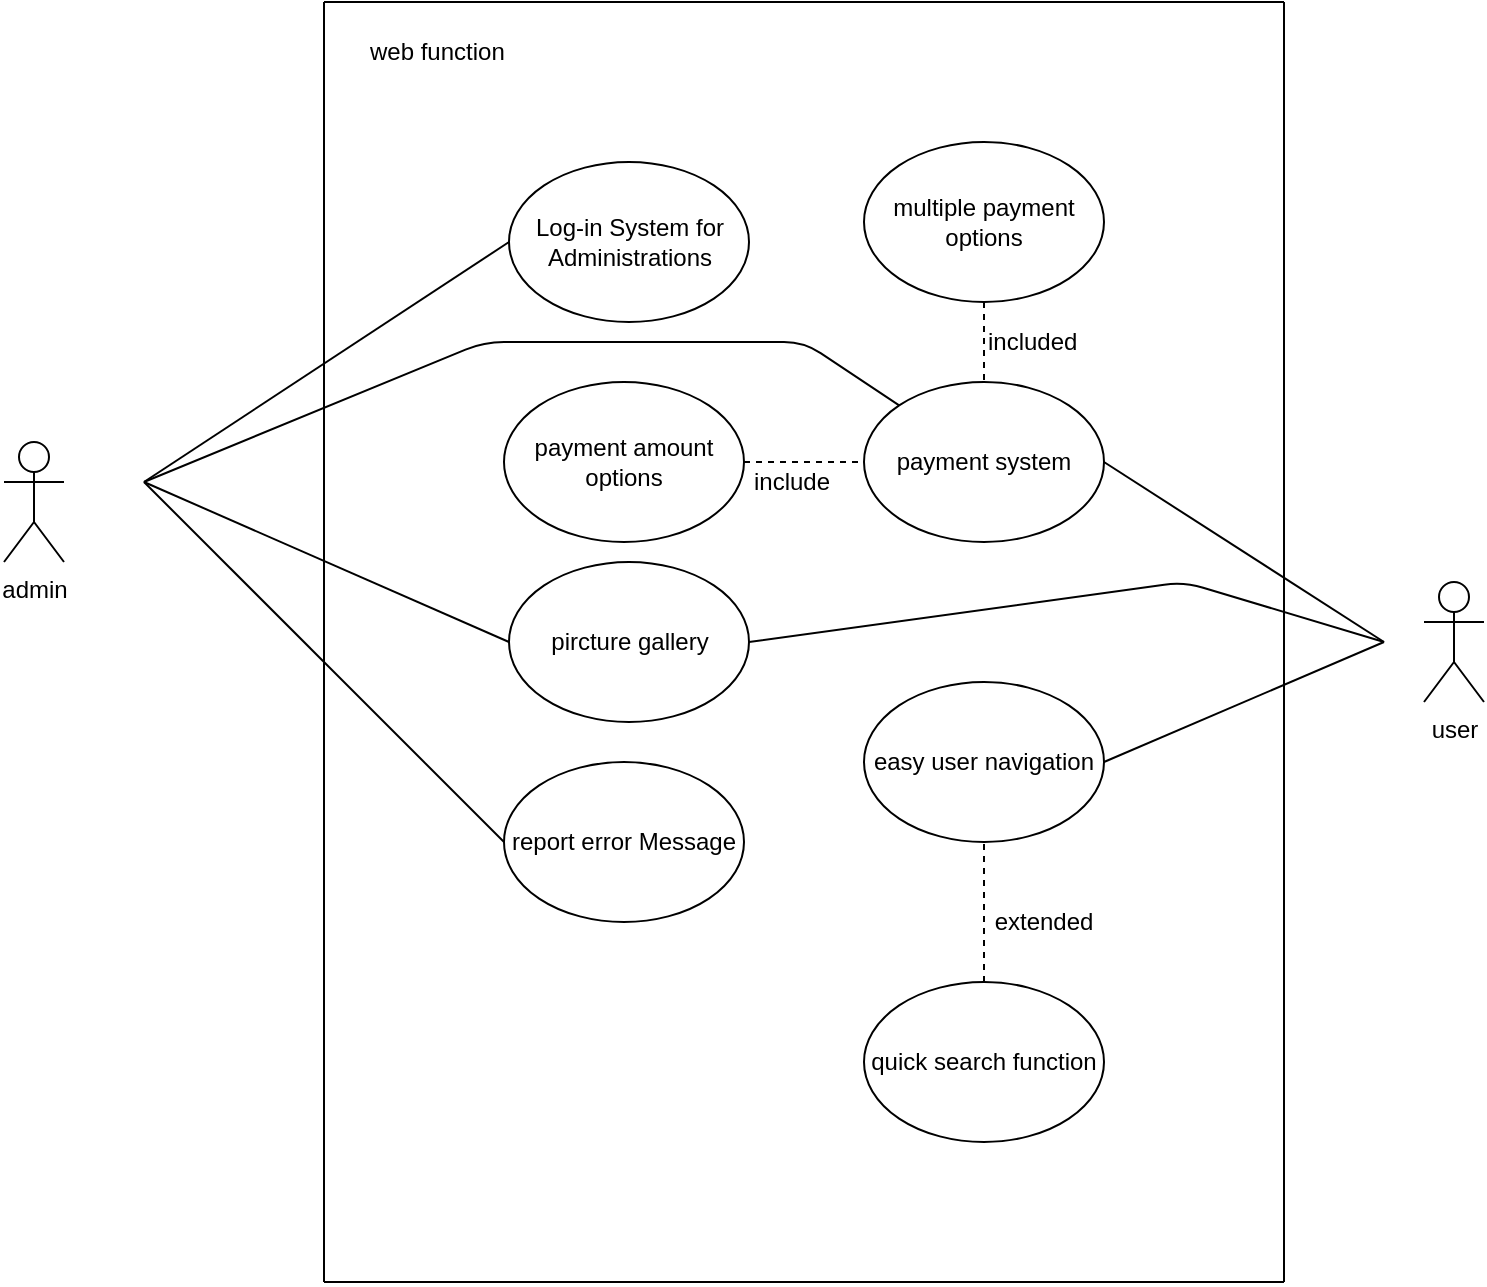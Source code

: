 <mxfile version="12.2.4" type="device" pages="1"><diagram id="corLXJja_QNmZcolhjxs" name="Page-1"><mxGraphModel dx="1580" dy="606" grid="1" gridSize="10" guides="1" tooltips="1" connect="1" arrows="1" fold="1" page="1" pageScale="1" pageWidth="827" pageHeight="1169" math="0" shadow="0"><root><mxCell id="0"/><mxCell id="1" parent="0"/><mxCell id="XtP5w02ypSd8ItkNJre4-8" value="user" style="shape=umlActor;verticalLabelPosition=bottom;labelBackgroundColor=#ffffff;verticalAlign=top;html=1;outlineConnect=0;" vertex="1" parent="1"><mxGeometry x="750" y="450" width="30" height="60" as="geometry"/></mxCell><mxCell id="XtP5w02ypSd8ItkNJre4-9" value="admin&lt;br&gt;" style="shape=umlActor;verticalLabelPosition=bottom;labelBackgroundColor=#ffffff;verticalAlign=top;html=1;outlineConnect=0;" vertex="1" parent="1"><mxGeometry x="40" y="380" width="30" height="60" as="geometry"/></mxCell><mxCell id="XtP5w02ypSd8ItkNJre4-16" value="Log-in System for Administrations&lt;br&gt;" style="ellipse;whiteSpace=wrap;html=1;" vertex="1" parent="1"><mxGeometry x="292.5" y="240" width="120" height="80" as="geometry"/></mxCell><mxCell id="XtP5w02ypSd8ItkNJre4-18" value="payment system" style="ellipse;whiteSpace=wrap;html=1;" vertex="1" parent="1"><mxGeometry x="470" y="350" width="120" height="80" as="geometry"/></mxCell><mxCell id="XtP5w02ypSd8ItkNJre4-19" value="payment amount options&lt;br&gt;" style="ellipse;whiteSpace=wrap;html=1;" vertex="1" parent="1"><mxGeometry x="290" y="350" width="120" height="80" as="geometry"/></mxCell><mxCell id="XtP5w02ypSd8ItkNJre4-20" value="pircture gallery" style="ellipse;whiteSpace=wrap;html=1;" vertex="1" parent="1"><mxGeometry x="292.5" y="440" width="120" height="80" as="geometry"/></mxCell><mxCell id="XtP5w02ypSd8ItkNJre4-21" value="quick search function" style="ellipse;whiteSpace=wrap;html=1;" vertex="1" parent="1"><mxGeometry x="470" y="650" width="120" height="80" as="geometry"/></mxCell><mxCell id="XtP5w02ypSd8ItkNJre4-25" value="multiple payment options" style="ellipse;whiteSpace=wrap;html=1;" vertex="1" parent="1"><mxGeometry x="470" y="230" width="120" height="80" as="geometry"/></mxCell><mxCell id="XtP5w02ypSd8ItkNJre4-26" value="easy user navigation" style="ellipse;whiteSpace=wrap;html=1;" vertex="1" parent="1"><mxGeometry x="470" y="500" width="120" height="80" as="geometry"/></mxCell><mxCell id="XtP5w02ypSd8ItkNJre4-27" value="report error Message" style="ellipse;whiteSpace=wrap;html=1;" vertex="1" parent="1"><mxGeometry x="290" y="540" width="120" height="80" as="geometry"/></mxCell><mxCell id="XtP5w02ypSd8ItkNJre4-33" value="" style="endArrow=none;html=1;exitX=1;exitY=0.5;exitDx=0;exitDy=0;" edge="1" parent="1" source="XtP5w02ypSd8ItkNJre4-18"><mxGeometry width="50" height="50" relative="1" as="geometry"><mxPoint x="660" y="400" as="sourcePoint"/><mxPoint x="730" y="480" as="targetPoint"/></mxGeometry></mxCell><mxCell id="XtP5w02ypSd8ItkNJre4-35" value="" style="endArrow=none;dashed=1;html=1;" edge="1" parent="1" source="XtP5w02ypSd8ItkNJre4-25"><mxGeometry width="50" height="50" relative="1" as="geometry"><mxPoint x="410" y="470" as="sourcePoint"/><mxPoint x="530" y="350" as="targetPoint"/></mxGeometry></mxCell><mxCell id="XtP5w02ypSd8ItkNJre4-36" value="included" style="text;html=1;resizable=0;points=[];autosize=1;align=left;verticalAlign=top;spacingTop=-4;" vertex="1" parent="1"><mxGeometry x="530" y="320" width="60" height="20" as="geometry"/></mxCell><mxCell id="XtP5w02ypSd8ItkNJre4-37" value="" style="endArrow=none;html=1;exitX=1;exitY=0.5;exitDx=0;exitDy=0;" edge="1" parent="1" source="XtP5w02ypSd8ItkNJre4-26"><mxGeometry width="50" height="50" relative="1" as="geometry"><mxPoint x="610" y="650" as="sourcePoint"/><mxPoint x="730" y="480" as="targetPoint"/></mxGeometry></mxCell><mxCell id="XtP5w02ypSd8ItkNJre4-40" value="" style="endArrow=none;dashed=1;html=1;entryX=0;entryY=0.5;entryDx=0;entryDy=0;exitX=1;exitY=0.5;exitDx=0;exitDy=0;" edge="1" parent="1" source="XtP5w02ypSd8ItkNJre4-19" target="XtP5w02ypSd8ItkNJre4-18"><mxGeometry width="50" height="50" relative="1" as="geometry"><mxPoint x="300" y="560" as="sourcePoint"/><mxPoint x="350" y="510" as="targetPoint"/></mxGeometry></mxCell><mxCell id="XtP5w02ypSd8ItkNJre4-41" value="include" style="text;html=1;resizable=0;points=[];autosize=1;align=left;verticalAlign=top;spacingTop=-4;" vertex="1" parent="1"><mxGeometry x="413" y="390" width="50" height="20" as="geometry"/></mxCell><mxCell id="XtP5w02ypSd8ItkNJre4-43" value="" style="endArrow=none;html=1;entryX=0;entryY=0.5;entryDx=0;entryDy=0;" edge="1" parent="1" target="XtP5w02ypSd8ItkNJre4-27"><mxGeometry width="50" height="50" relative="1" as="geometry"><mxPoint x="110" y="400" as="sourcePoint"/><mxPoint x="210" y="590" as="targetPoint"/></mxGeometry></mxCell><mxCell id="XtP5w02ypSd8ItkNJre4-45" value="" style="endArrow=none;html=1;exitX=0;exitY=0.5;exitDx=0;exitDy=0;" edge="1" parent="1" source="XtP5w02ypSd8ItkNJre4-16"><mxGeometry width="50" height="50" relative="1" as="geometry"><mxPoint x="150" y="670" as="sourcePoint"/><mxPoint x="110" y="400" as="targetPoint"/></mxGeometry></mxCell><mxCell id="XtP5w02ypSd8ItkNJre4-46" value="" style="endArrow=none;html=1;exitX=0;exitY=0.5;exitDx=0;exitDy=0;" edge="1" parent="1" source="XtP5w02ypSd8ItkNJre4-20"><mxGeometry width="50" height="50" relative="1" as="geometry"><mxPoint x="110" y="680" as="sourcePoint"/><mxPoint x="110" y="400" as="targetPoint"/></mxGeometry></mxCell><mxCell id="XtP5w02ypSd8ItkNJre4-47" value="" style="endArrow=none;html=1;exitX=1;exitY=0.5;exitDx=0;exitDy=0;" edge="1" parent="1" source="XtP5w02ypSd8ItkNJre4-20"><mxGeometry width="50" height="50" relative="1" as="geometry"><mxPoint x="420" y="810" as="sourcePoint"/><mxPoint x="730" y="480" as="targetPoint"/><Array as="points"><mxPoint x="630" y="450"/></Array></mxGeometry></mxCell><mxCell id="XtP5w02ypSd8ItkNJre4-48" value="" style="endArrow=none;html=1;" edge="1" parent="1"><mxGeometry width="50" height="50" relative="1" as="geometry"><mxPoint x="200" y="800" as="sourcePoint"/><mxPoint x="200" y="160" as="targetPoint"/></mxGeometry></mxCell><mxCell id="XtP5w02ypSd8ItkNJre4-49" value="" style="endArrow=none;html=1;" edge="1" parent="1"><mxGeometry width="50" height="50" relative="1" as="geometry"><mxPoint x="680" y="800" as="sourcePoint"/><mxPoint x="200" y="800" as="targetPoint"/></mxGeometry></mxCell><mxCell id="XtP5w02ypSd8ItkNJre4-50" value="" style="endArrow=none;html=1;" edge="1" parent="1"><mxGeometry width="50" height="50" relative="1" as="geometry"><mxPoint x="200" y="160" as="sourcePoint"/><mxPoint x="680" y="160" as="targetPoint"/></mxGeometry></mxCell><mxCell id="XtP5w02ypSd8ItkNJre4-51" value="" style="endArrow=none;html=1;" edge="1" parent="1"><mxGeometry width="50" height="50" relative="1" as="geometry"><mxPoint x="680" y="800" as="sourcePoint"/><mxPoint x="680" y="160" as="targetPoint"/></mxGeometry></mxCell><mxCell id="XtP5w02ypSd8ItkNJre4-52" value="web function&lt;br&gt;" style="text;html=1;resizable=0;points=[];autosize=1;align=left;verticalAlign=top;spacingTop=-4;" vertex="1" parent="1"><mxGeometry x="221" y="175" width="80" height="20" as="geometry"/></mxCell><mxCell id="XtP5w02ypSd8ItkNJre4-53" value="" style="endArrow=none;dashed=1;html=1;entryX=0.5;entryY=1;entryDx=0;entryDy=0;exitX=0.5;exitY=0;exitDx=0;exitDy=0;" edge="1" parent="1" source="XtP5w02ypSd8ItkNJre4-21" target="XtP5w02ypSd8ItkNJre4-26"><mxGeometry width="50" height="50" relative="1" as="geometry"><mxPoint x="390" y="730" as="sourcePoint"/><mxPoint x="440" y="680" as="targetPoint"/></mxGeometry></mxCell><mxCell id="XtP5w02ypSd8ItkNJre4-55" value="extended" style="text;html=1;strokeColor=none;fillColor=none;align=center;verticalAlign=middle;whiteSpace=wrap;rounded=0;" vertex="1" parent="1"><mxGeometry x="540" y="610" width="40" height="20" as="geometry"/></mxCell><mxCell id="XtP5w02ypSd8ItkNJre4-56" value="" style="endArrow=none;html=1;entryX=0;entryY=0;entryDx=0;entryDy=0;" edge="1" parent="1" target="XtP5w02ypSd8ItkNJre4-18"><mxGeometry width="50" height="50" relative="1" as="geometry"><mxPoint x="110" y="400" as="sourcePoint"/><mxPoint x="100" y="600" as="targetPoint"/><Array as="points"><mxPoint x="280" y="330"/><mxPoint x="440" y="330"/></Array></mxGeometry></mxCell></root></mxGraphModel></diagram></mxfile>